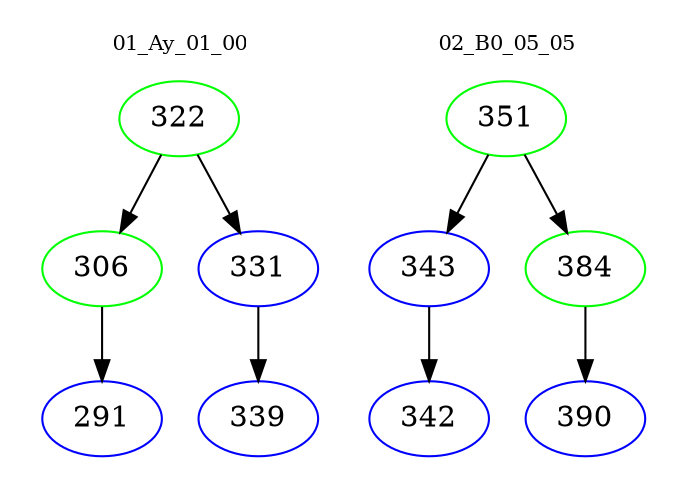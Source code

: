 digraph{
subgraph cluster_0 {
color = white
label = "01_Ay_01_00";
fontsize=10;
T0_322 [label="322", color="green"]
T0_322 -> T0_306 [color="black"]
T0_306 [label="306", color="green"]
T0_306 -> T0_291 [color="black"]
T0_291 [label="291", color="blue"]
T0_322 -> T0_331 [color="black"]
T0_331 [label="331", color="blue"]
T0_331 -> T0_339 [color="black"]
T0_339 [label="339", color="blue"]
}
subgraph cluster_1 {
color = white
label = "02_B0_05_05";
fontsize=10;
T1_351 [label="351", color="green"]
T1_351 -> T1_343 [color="black"]
T1_343 [label="343", color="blue"]
T1_343 -> T1_342 [color="black"]
T1_342 [label="342", color="blue"]
T1_351 -> T1_384 [color="black"]
T1_384 [label="384", color="green"]
T1_384 -> T1_390 [color="black"]
T1_390 [label="390", color="blue"]
}
}
